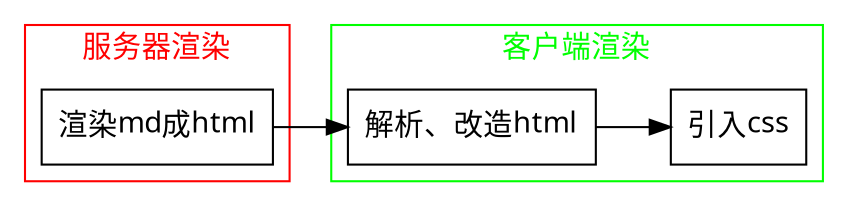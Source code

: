 /* 1. 将.md文件的代码片段渲染成html语言
2. 对html语言中的代码片段进行语法解析，给各个关键词标记上相应的样式class
3. 引入高亮样式CSS文件，使高亮样式生效 */
digraph G {
    splines="FALSE";
    rankdir=LR
    node[shape=box,fontname="MICROSOFT YAHEI"]
    graph[fontname="MICROSOFT YAHEI"]

    /* Entities */
    randermd[label="渲染md成html"]
    annalizeCodeBlock[label="解析、改造html"]
    addCssStyle[label="引入css"]

    randermd -> annalizeCodeBlock
    annalizeCodeBlock -> addCssStyle

    subgraph cluster_serverRender{
        color = red
        label = 服务器渲染
        fontcolor = red
        randermd
    }

    subgraph cluster_clientRender{
        color = green
        label = 客户端渲染
        fontcolor = green
        annalizeCodeBlock
        addCssStyle
    }
}

